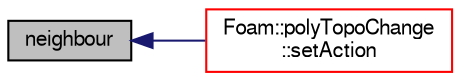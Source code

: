 digraph "neighbour"
{
  bgcolor="transparent";
  edge [fontname="FreeSans",fontsize="10",labelfontname="FreeSans",labelfontsize="10"];
  node [fontname="FreeSans",fontsize="10",shape=record];
  rankdir="LR";
  Node359 [label="neighbour",height=0.2,width=0.4,color="black", fillcolor="grey75", style="filled", fontcolor="black"];
  Node359 -> Node360 [dir="back",color="midnightblue",fontsize="10",style="solid",fontname="FreeSans"];
  Node360 [label="Foam::polyTopoChange\l::setAction",height=0.2,width=0.4,color="red",URL="$a21678.html#a40a23962b792d24f4cb999f5b55aece2",tooltip="For compatibility with polyTopoChange: set topological action. "];
}
